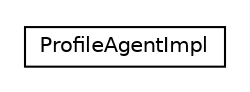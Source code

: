 #!/usr/local/bin/dot
#
# Class diagram 
# Generated by UMLGraph version R5_6-24-gf6e263 (http://www.umlgraph.org/)
#

digraph G {
	edge [fontname="Helvetica",fontsize=10,labelfontname="Helvetica",labelfontsize=10];
	node [fontname="Helvetica",fontsize=10,shape=plaintext];
	nodesep=0.25;
	ranksep=0.5;
	// org.universAAL.tools.ucc.profile.agent.impl.ProfileAgentImpl
	c1407236 [label=<<table title="org.universAAL.tools.ucc.profile.agent.impl.ProfileAgentImpl" border="0" cellborder="1" cellspacing="0" cellpadding="2" port="p" href="./ProfileAgentImpl.html">
		<tr><td><table border="0" cellspacing="0" cellpadding="1">
<tr><td align="center" balign="center"> ProfileAgentImpl </td></tr>
		</table></td></tr>
		</table>>, URL="./ProfileAgentImpl.html", fontname="Helvetica", fontcolor="black", fontsize=10.0];
}

